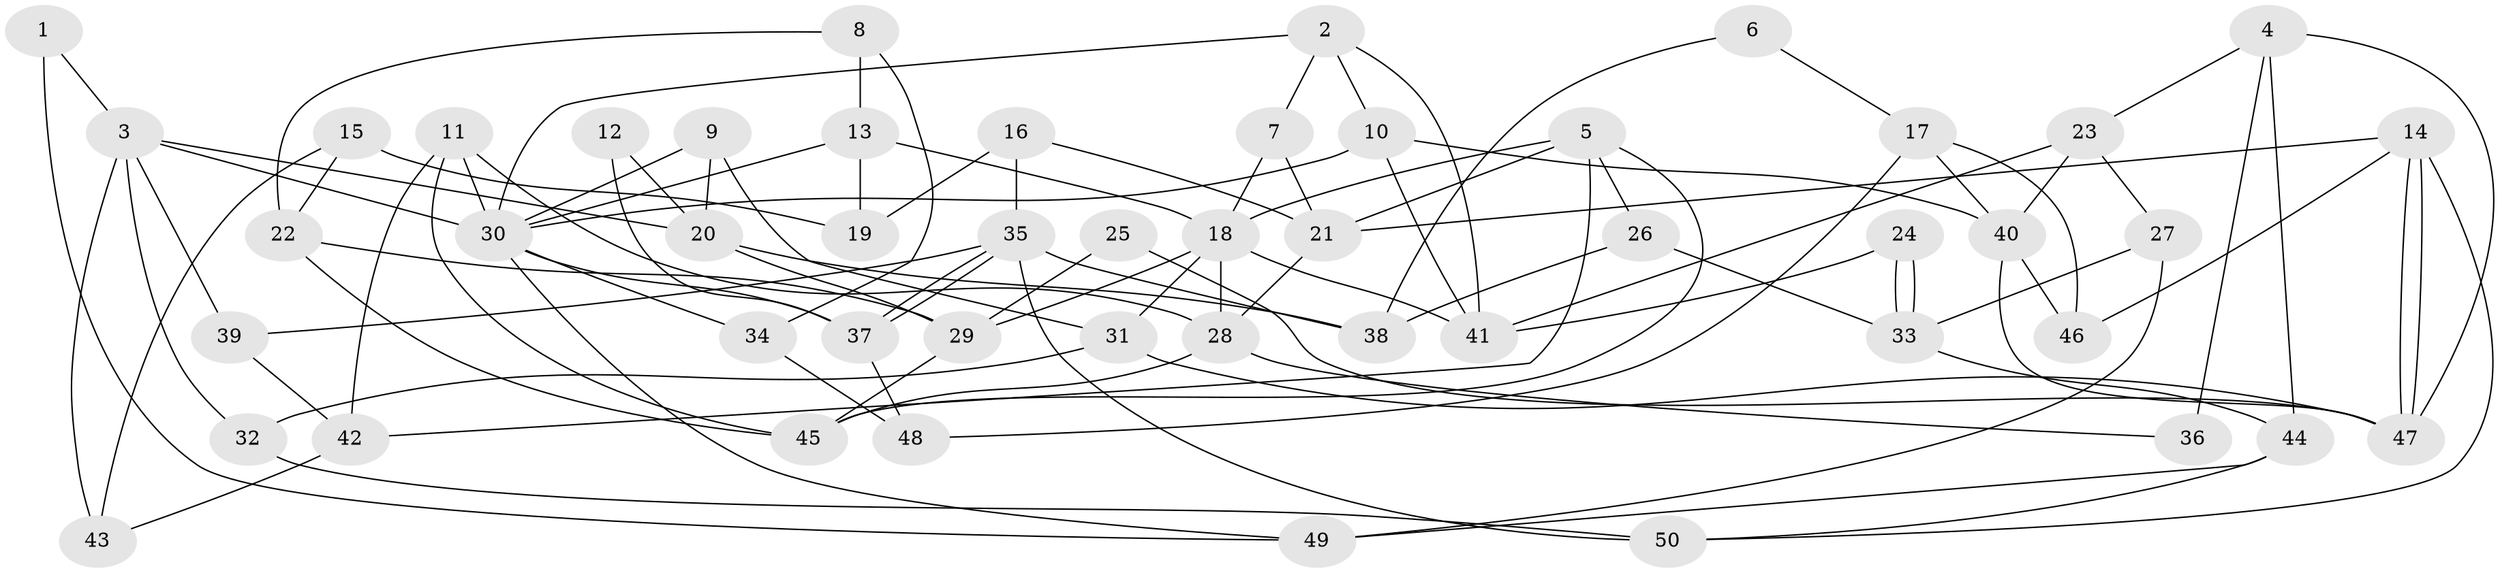 // coarse degree distribution, {4: 0.13333333333333333, 5: 0.06666666666666667, 3: 0.3333333333333333, 2: 0.2, 11: 0.06666666666666667, 1: 0.06666666666666667, 6: 0.13333333333333333}
// Generated by graph-tools (version 1.1) at 2025/55/03/04/25 21:55:27]
// undirected, 50 vertices, 100 edges
graph export_dot {
graph [start="1"]
  node [color=gray90,style=filled];
  1;
  2;
  3;
  4;
  5;
  6;
  7;
  8;
  9;
  10;
  11;
  12;
  13;
  14;
  15;
  16;
  17;
  18;
  19;
  20;
  21;
  22;
  23;
  24;
  25;
  26;
  27;
  28;
  29;
  30;
  31;
  32;
  33;
  34;
  35;
  36;
  37;
  38;
  39;
  40;
  41;
  42;
  43;
  44;
  45;
  46;
  47;
  48;
  49;
  50;
  1 -- 3;
  1 -- 49;
  2 -- 30;
  2 -- 41;
  2 -- 7;
  2 -- 10;
  3 -- 32;
  3 -- 20;
  3 -- 30;
  3 -- 39;
  3 -- 43;
  4 -- 47;
  4 -- 44;
  4 -- 23;
  4 -- 36;
  5 -- 18;
  5 -- 42;
  5 -- 21;
  5 -- 26;
  5 -- 45;
  6 -- 38;
  6 -- 17;
  7 -- 21;
  7 -- 18;
  8 -- 13;
  8 -- 34;
  8 -- 22;
  9 -- 20;
  9 -- 31;
  9 -- 30;
  10 -- 30;
  10 -- 40;
  10 -- 41;
  11 -- 45;
  11 -- 30;
  11 -- 28;
  11 -- 42;
  12 -- 20;
  12 -- 37;
  13 -- 30;
  13 -- 18;
  13 -- 19;
  14 -- 21;
  14 -- 47;
  14 -- 47;
  14 -- 46;
  14 -- 50;
  15 -- 22;
  15 -- 43;
  15 -- 19;
  16 -- 19;
  16 -- 21;
  16 -- 35;
  17 -- 40;
  17 -- 46;
  17 -- 48;
  18 -- 28;
  18 -- 29;
  18 -- 31;
  18 -- 41;
  20 -- 29;
  20 -- 38;
  21 -- 28;
  22 -- 45;
  22 -- 29;
  23 -- 41;
  23 -- 27;
  23 -- 40;
  24 -- 33;
  24 -- 33;
  24 -- 41;
  25 -- 47;
  25 -- 29;
  26 -- 33;
  26 -- 38;
  27 -- 33;
  27 -- 49;
  28 -- 45;
  28 -- 36;
  29 -- 45;
  30 -- 34;
  30 -- 37;
  30 -- 49;
  31 -- 47;
  31 -- 32;
  32 -- 50;
  33 -- 44;
  34 -- 48;
  35 -- 37;
  35 -- 37;
  35 -- 38;
  35 -- 39;
  35 -- 50;
  37 -- 48;
  39 -- 42;
  40 -- 46;
  40 -- 47;
  42 -- 43;
  44 -- 50;
  44 -- 49;
}

